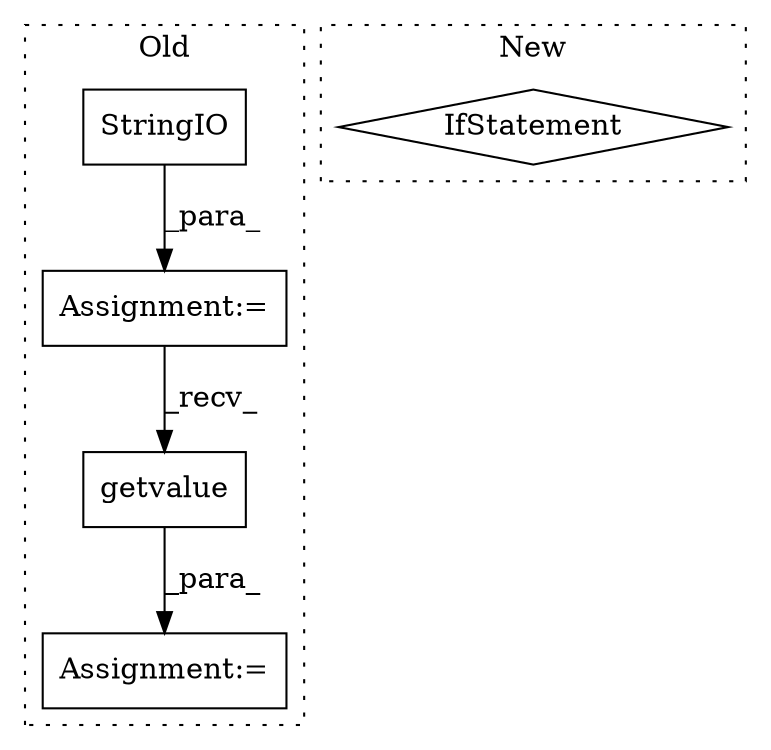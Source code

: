 digraph G {
subgraph cluster0 {
1 [label="getvalue" a="32" s="4478" l="10" shape="box"];
3 [label="Assignment:=" a="7" s="4473" l="1" shape="box"];
4 [label="Assignment:=" a="7" s="4331" l="1" shape="box"];
5 [label="StringIO" a="32" s="4332" l="10" shape="box"];
label = "Old";
style="dotted";
}
subgraph cluster1 {
2 [label="IfStatement" a="25" s="1665" l="28" shape="diamond"];
label = "New";
style="dotted";
}
1 -> 3 [label="_para_"];
4 -> 1 [label="_recv_"];
5 -> 4 [label="_para_"];
}
